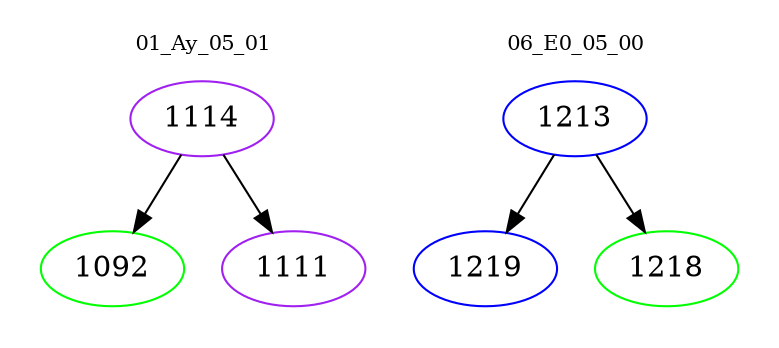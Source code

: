 digraph{
subgraph cluster_0 {
color = white
label = "01_Ay_05_01";
fontsize=10;
T0_1114 [label="1114", color="purple"]
T0_1114 -> T0_1092 [color="black"]
T0_1092 [label="1092", color="green"]
T0_1114 -> T0_1111 [color="black"]
T0_1111 [label="1111", color="purple"]
}
subgraph cluster_1 {
color = white
label = "06_E0_05_00";
fontsize=10;
T1_1213 [label="1213", color="blue"]
T1_1213 -> T1_1219 [color="black"]
T1_1219 [label="1219", color="blue"]
T1_1213 -> T1_1218 [color="black"]
T1_1218 [label="1218", color="green"]
}
}
